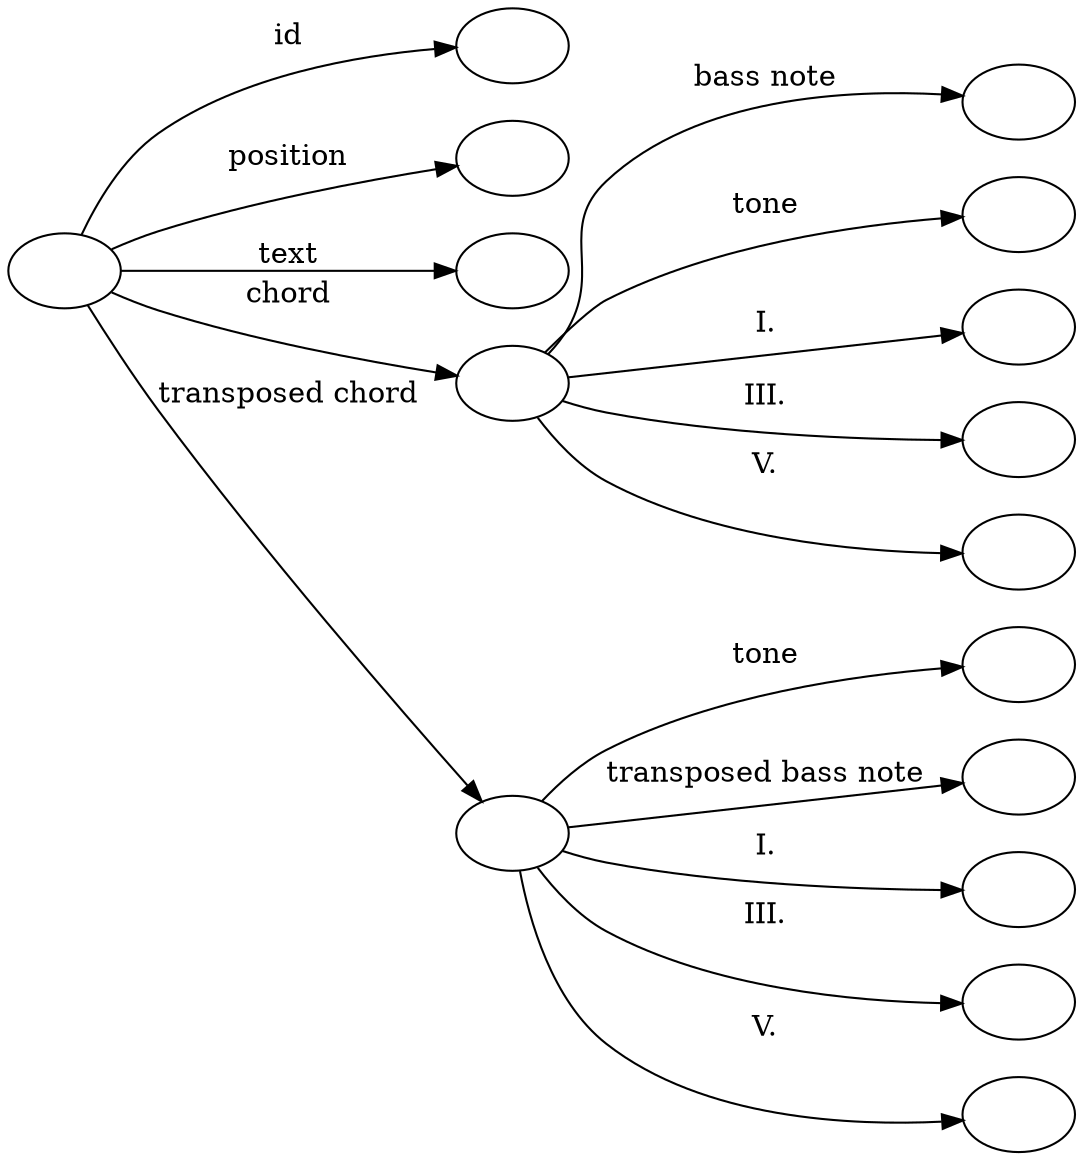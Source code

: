 digraph g {
    rankdir=LR
    Segment [label=""]
    ID [label=""]
    Position [label=""]
    Text [label=""]
    Bass_note [label=""]
    Chord [label=""]
    Tone [label=""]
    Deg1 [label=""]
    Deg3 [label=""]
    Deg5 [label=""]
    T_Chord [label=""]
    T_Tone [label=""]
    T_Bass_note [label=""]
    T_Deg1 [label=""]
    T_Deg3 [label=""]
    T_Deg5 [label=""]
    Segment -> ID [label="id"]
    Segment -> Position [label="position"]
    Segment -> Text [label="text"]
    Segment -> T_Chord [label="transposed chord"]
    Segment -> Chord [label="chord"]
    Chord -> Tone [label="tone"]
    Chord -> Deg1 [label="I."]
    Chord -> Deg3 [label="III."]
    Chord -> Deg5 [label="V."]
    Chord -> Bass_note [label="bass note"]
    T_Chord -> T_Tone [label="tone"]
    T_Chord -> T_Bass_note [label="transposed bass note"]
    T_Chord -> T_Deg1 [label="I."]
    T_Chord -> T_Deg3 [label="III."]
    T_Chord -> T_Deg5 [label="V."]
}